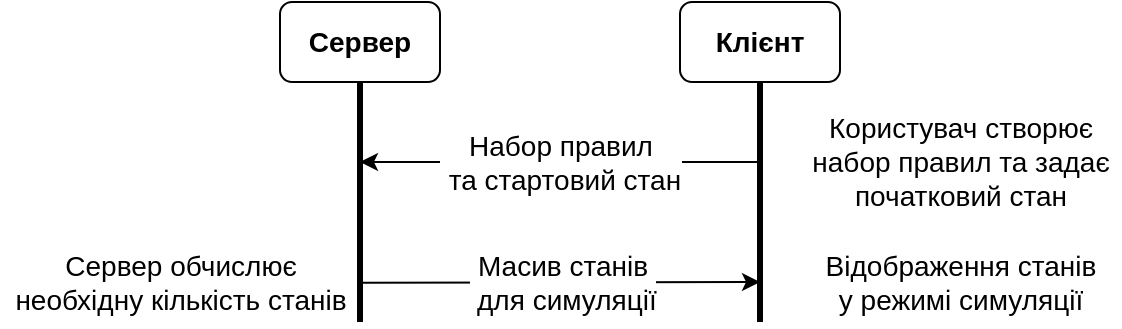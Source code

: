 <mxfile version="14.6.13" type="device"><diagram id="XilBMCuZMkWu4ef_tVle" name="Page-1"><mxGraphModel dx="768" dy="448" grid="1" gridSize="10" guides="1" tooltips="1" connect="1" arrows="1" fold="1" page="1" pageScale="1" pageWidth="827" pageHeight="1169" math="0" shadow="0"><root><mxCell id="0"/><mxCell id="1" parent="0"/><mxCell id="4CumZ_LcNzBHjm1QWvP9-1" value="Сервер" style="rounded=1;whiteSpace=wrap;html=1;fontSize=14;fontStyle=1" vertex="1" parent="1"><mxGeometry x="280" y="520" width="80" height="40" as="geometry"/></mxCell><mxCell id="4CumZ_LcNzBHjm1QWvP9-2" value="Клієнт" style="rounded=1;whiteSpace=wrap;html=1;fontSize=14;fontStyle=1" vertex="1" parent="1"><mxGeometry x="480" y="520" width="80" height="40" as="geometry"/></mxCell><mxCell id="4CumZ_LcNzBHjm1QWvP9-3" value="" style="endArrow=none;html=1;fontSize=14;entryX=0.5;entryY=1;entryDx=0;entryDy=0;strokeWidth=3;" edge="1" parent="1" target="4CumZ_LcNzBHjm1QWvP9-1"><mxGeometry width="50" height="50" relative="1" as="geometry"><mxPoint x="320" y="680" as="sourcePoint"/><mxPoint x="430" y="580" as="targetPoint"/></mxGeometry></mxCell><mxCell id="4CumZ_LcNzBHjm1QWvP9-4" value="" style="endArrow=none;html=1;fontSize=14;entryX=0.5;entryY=1;entryDx=0;entryDy=0;strokeWidth=3;" edge="1" parent="1"><mxGeometry width="50" height="50" relative="1" as="geometry"><mxPoint x="520" y="680" as="sourcePoint"/><mxPoint x="520" y="560" as="targetPoint"/></mxGeometry></mxCell><mxCell id="4CumZ_LcNzBHjm1QWvP9-5" value="Набор правил&lt;br&gt;&amp;nbsp;та стартовий стан" style="endArrow=classic;html=1;fontSize=14;strokeWidth=1;" edge="1" parent="1"><mxGeometry width="50" height="50" relative="1" as="geometry"><mxPoint x="520" y="600" as="sourcePoint"/><mxPoint x="320" y="600" as="targetPoint"/></mxGeometry></mxCell><mxCell id="4CumZ_LcNzBHjm1QWvP9-7" value="Користувач створює &lt;br&gt;набор правил та задає &lt;br&gt;початковий стан" style="text;html=1;align=center;verticalAlign=middle;resizable=0;points=[];autosize=1;strokeColor=none;fontSize=14;" vertex="1" parent="1"><mxGeometry x="540" y="570" width="160" height="60" as="geometry"/></mxCell><mxCell id="4CumZ_LcNzBHjm1QWvP9-8" value="Сервер обчислює &lt;br&gt;необхідну кількість станів" style="text;html=1;align=center;verticalAlign=middle;resizable=0;points=[];autosize=1;strokeColor=none;fontSize=14;" vertex="1" parent="1"><mxGeometry x="140" y="640" width="180" height="40" as="geometry"/></mxCell><mxCell id="4CumZ_LcNzBHjm1QWvP9-9" value="Масив станів&lt;br&gt;&amp;nbsp;для симуляції" style="endArrow=classic;html=1;fontSize=14;strokeWidth=1;exitX=1.007;exitY=0.508;exitDx=0;exitDy=0;exitPerimeter=0;" edge="1" parent="1" source="4CumZ_LcNzBHjm1QWvP9-8"><mxGeometry width="50" height="50" relative="1" as="geometry"><mxPoint x="380" y="610" as="sourcePoint"/><mxPoint x="520" y="660" as="targetPoint"/></mxGeometry></mxCell><mxCell id="4CumZ_LcNzBHjm1QWvP9-10" value="Відображення станів&lt;br&gt;у режимі симуляції" style="text;html=1;align=center;verticalAlign=middle;resizable=0;points=[];autosize=1;strokeColor=none;fontSize=14;" vertex="1" parent="1"><mxGeometry x="545" y="640" width="150" height="40" as="geometry"/></mxCell></root></mxGraphModel></diagram></mxfile>